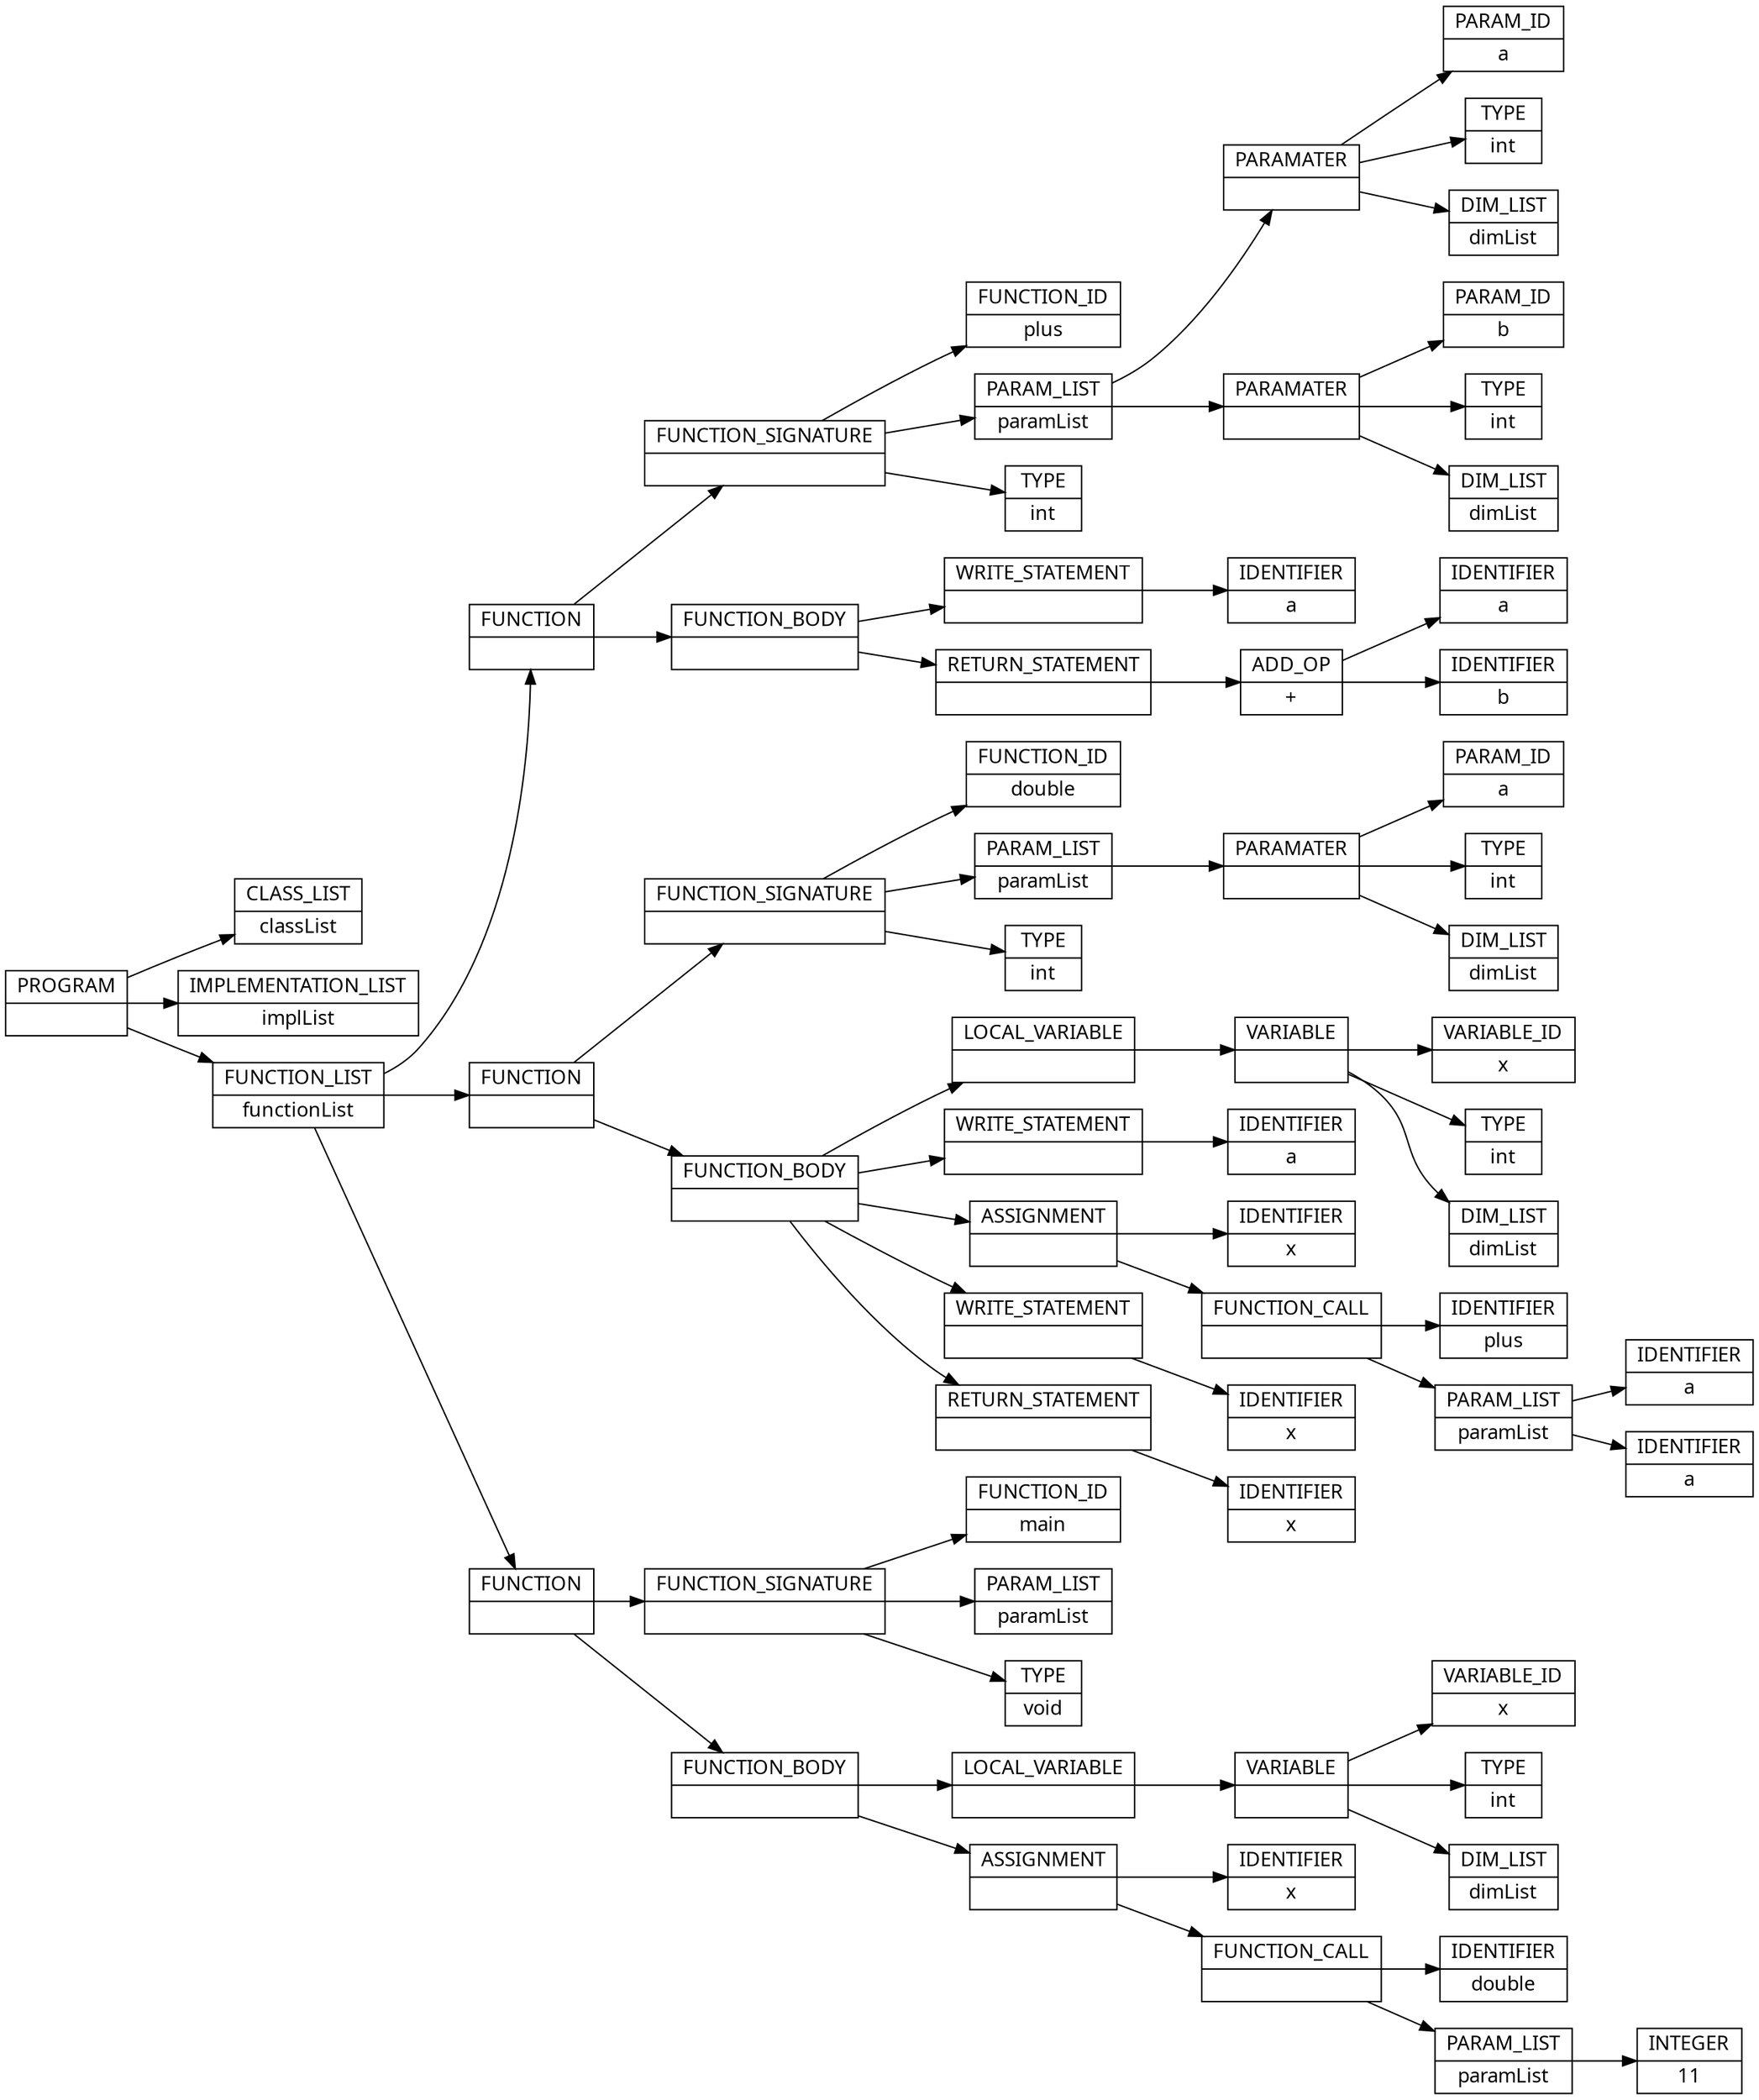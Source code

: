 digraph AST {
  node [shape=record];
    node [fontname=Sans];charset="UTF-8" splines=true splines=spline rankdir =LR
  node3 [label="PROGRAM |  "];
  node0 [label="CLASS_LIST | classList "];
  node1 [label="IMPLEMENTATION_LIST | implList "];
  node2 [label="FUNCTION_LIST | functionList "];
  node25 [label="FUNCTION |  "];
  node17 [label="FUNCTION_SIGNATURE |  "];
  node4 [label="FUNCTION_ID | plus "];
  node5 [label="PARAM_LIST | paramList "];
  node10 [label="PARAMATER |  "];
  node6 [label="PARAM_ID | a "];
  node7 [label="TYPE | int "];
  node8 [label="DIM_LIST | dimList "];
  node15 [label="PARAMATER |  "];
  node11 [label="PARAM_ID | b "];
  node12 [label="TYPE | int "];
  node13 [label="DIM_LIST | dimList "];
  node16 [label="TYPE | int "];
  node18 [label="FUNCTION_BODY |  "];
  node20 [label="WRITE_STATEMENT |  "];
  node19 [label="IDENTIFIER | a "];
  node24 [label="RETURN_STATEMENT |  "];
  node22 [label="ADD_OP | + "];
  node21 [label="IDENTIFIER | a "];
  node23 [label="IDENTIFIER | b "];
  node56 [label="FUNCTION |  "];
  node34 [label="FUNCTION_SIGNATURE |  "];
  node26 [label="FUNCTION_ID | double "];
  node27 [label="PARAM_LIST | paramList "];
  node32 [label="PARAMATER |  "];
  node28 [label="PARAM_ID | a "];
  node29 [label="TYPE | int "];
  node30 [label="DIM_LIST | dimList "];
  node33 [label="TYPE | int "];
  node35 [label="FUNCTION_BODY |  "];
  node41 [label="LOCAL_VARIABLE |  "];
  node40 [label="VARIABLE |  "];
  node36 [label="VARIABLE_ID | x "];
  node37 [label="TYPE | int "];
  node38 [label="DIM_LIST | dimList "];
  node43 [label="WRITE_STATEMENT |  "];
  node42 [label="IDENTIFIER | a "];
  node51 [label="ASSIGNMENT |  "];
  node44 [label="IDENTIFIER | x "];
  node50 [label="FUNCTION_CALL |  "];
  node46 [label="IDENTIFIER | plus "];
  node47 [label="PARAM_LIST | paramList "];
  node48 [label="IDENTIFIER | a "];
  node49 [label="IDENTIFIER | a "];
  node53 [label="WRITE_STATEMENT |  "];
  node52 [label="IDENTIFIER | x "];
  node55 [label="RETURN_STATEMENT |  "];
  node54 [label="IDENTIFIER | x "];
  node75 [label="FUNCTION |  "];
  node60 [label="FUNCTION_SIGNATURE |  "];
  node57 [label="FUNCTION_ID | main "];
  node58 [label="PARAM_LIST | paramList "];
  node59 [label="TYPE | void "];
  node61 [label="FUNCTION_BODY |  "];
  node67 [label="LOCAL_VARIABLE |  "];
  node66 [label="VARIABLE |  "];
  node62 [label="VARIABLE_ID | x "];
  node63 [label="TYPE | int "];
  node64 [label="DIM_LIST | dimList "];
  node74 [label="ASSIGNMENT |  "];
  node68 [label="IDENTIFIER | x "];
  node73 [label="FUNCTION_CALL |  "];
  node70 [label="IDENTIFIER | double "];
  node71 [label="PARAM_LIST | paramList "];
  node72 [label="INTEGER | 11 "];
  node3 -> node0;
  node3 -> node1;
  node3 -> node2;
  node2 -> node25;
  node25 -> node17;
  node17 -> node4;
  node17 -> node5;
  node5 -> node10;
  node10 -> node6;
  node10 -> node7;
  node10 -> node8;
  node5 -> node15;
  node15 -> node11;
  node15 -> node12;
  node15 -> node13;
  node17 -> node16;
  node25 -> node18;
  node18 -> node20;
  node20 -> node19;
  node18 -> node24;
  node24 -> node22;
  node22 -> node21;
  node22 -> node23;
  node2 -> node56;
  node56 -> node34;
  node34 -> node26;
  node34 -> node27;
  node27 -> node32;
  node32 -> node28;
  node32 -> node29;
  node32 -> node30;
  node34 -> node33;
  node56 -> node35;
  node35 -> node41;
  node41 -> node40;
  node40 -> node36;
  node40 -> node37;
  node40 -> node38;
  node35 -> node43;
  node43 -> node42;
  node35 -> node51;
  node51 -> node44;
  node51 -> node50;
  node50 -> node46;
  node50 -> node47;
  node47 -> node48;
  node47 -> node49;
  node35 -> node53;
  node53 -> node52;
  node35 -> node55;
  node55 -> node54;
  node2 -> node75;
  node75 -> node60;
  node60 -> node57;
  node60 -> node58;
  node60 -> node59;
  node75 -> node61;
  node61 -> node67;
  node67 -> node66;
  node66 -> node62;
  node66 -> node63;
  node66 -> node64;
  node61 -> node74;
  node74 -> node68;
  node74 -> node73;
  node73 -> node70;
  node73 -> node71;
  node71 -> node72;
}
